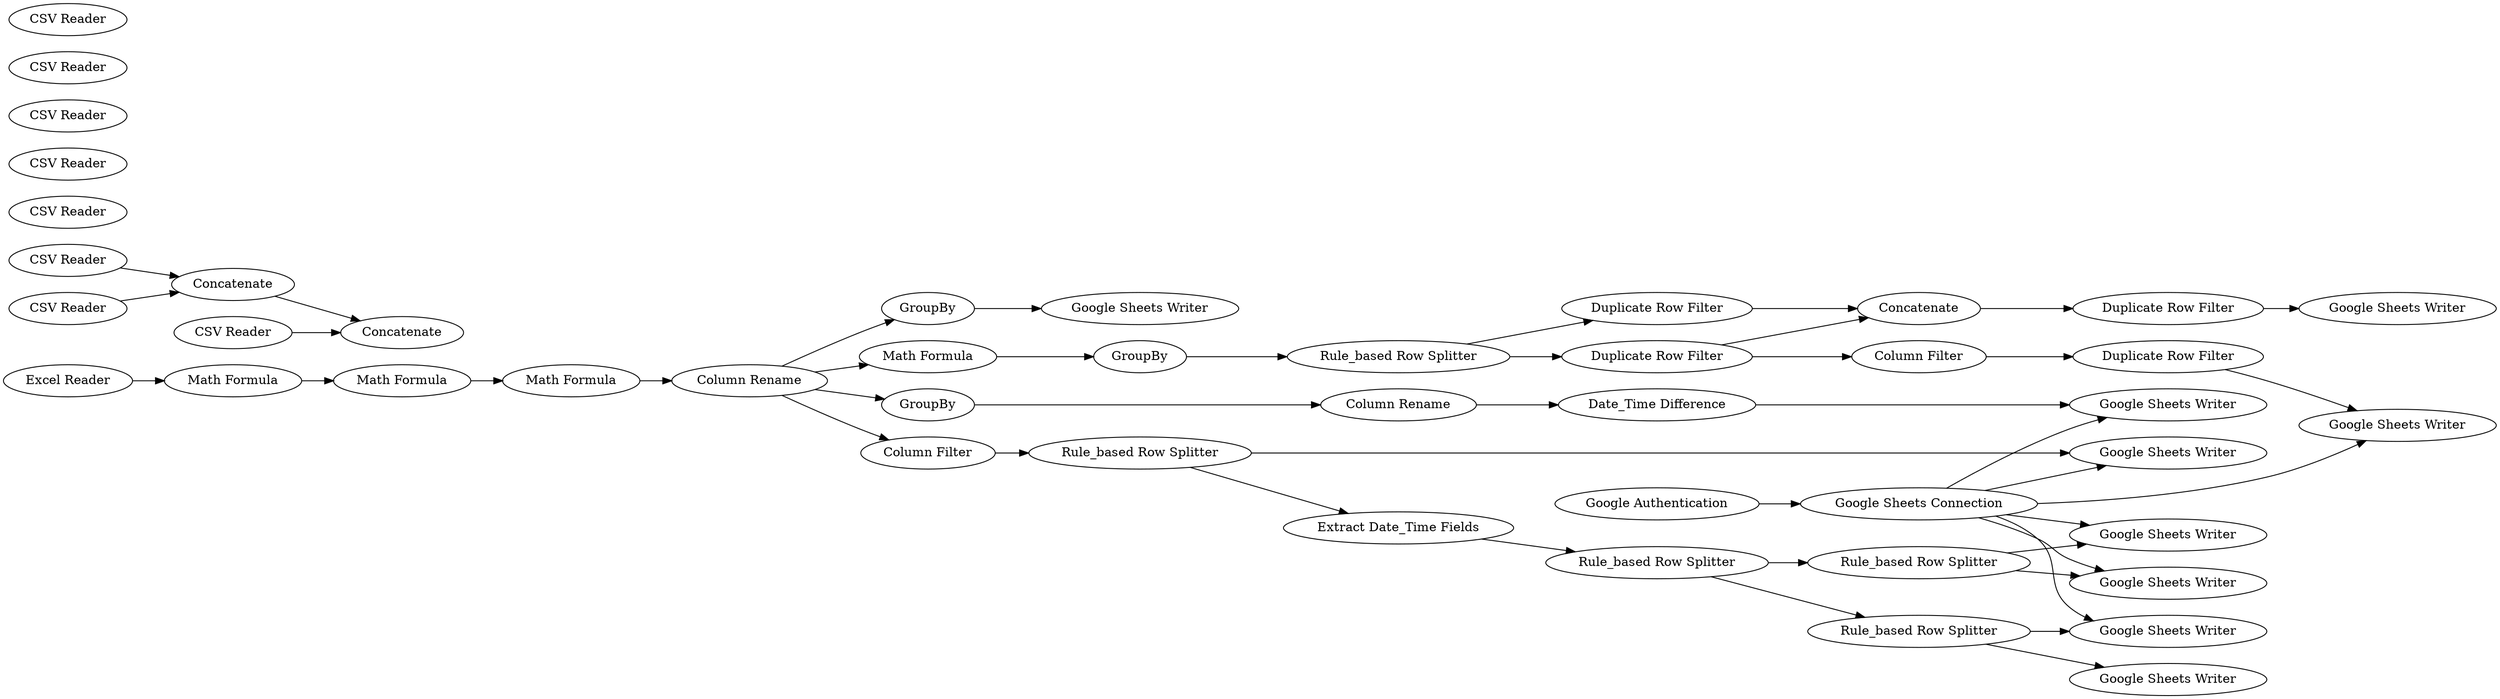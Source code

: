 digraph {
	1 [label="Excel Reader"]
	2 [label=GroupBy]
	3 [label=GroupBy]
	4 [label="Column Rename"]
	5 [label="Date_Time Difference"]
	6 [label="Math Formula"]
	7 [label="Math Formula"]
	8 [label="Math Formula"]
	9 [label="Column Rename"]
	10 [label=GroupBy]
	11 [label="Math Formula"]
	12 [label="Column Filter"]
	15 [label="Column Filter"]
	17 [label="Extract Date_Time Fields"]
	19 [label="Rule_based Row Splitter"]
	20 [label="Rule_based Row Splitter"]
	21 [label="Rule_based Row Splitter"]
	22 [label="Rule_based Row Splitter"]
	23 [label="Google Sheets Writer"]
	24 [label="Google Authentication"]
	25 [label="Google Sheets Connection"]
	26 [label="Google Sheets Writer"]
	27 [label="Google Sheets Writer"]
	28 [label="Google Sheets Writer"]
	29 [label="Google Sheets Writer"]
	30 [label="Google Sheets Writer"]
	31 [label="Google Sheets Writer"]
	32 [label="Google Sheets Writer"]
	33 [label="CSV Reader"]
	34 [label="CSV Reader"]
	35 [label="CSV Reader"]
	38 [label=Concatenate]
	39 [label=Concatenate]
	40 [label="CSV Reader"]
	41 [label="CSV Reader"]
	42 [label="CSV Reader"]
	43 [label="CSV Reader"]
	44 [label="CSV Reader"]
	47 [label="Duplicate Row Filter"]
	48 [label="Rule_based Row Splitter"]
	51 [label="Duplicate Row Filter"]
	52 [label="Duplicate Row Filter"]
	53 [label=Concatenate]
	54 [label="Duplicate Row Filter"]
	55 [label="Google Sheets Writer"]
	1 -> 6
	2 -> 23
	3 -> 4
	4 -> 5
	5 -> 26
	6 -> 7
	7 -> 8
	8 -> 9
	9 -> 11
	9 -> 15
	9 -> 3
	9 -> 2
	10 -> 48
	11 -> 10
	12 -> 47
	15 -> 21
	17 -> 19
	19 -> 22
	19 -> 20
	20 -> 31
	20 -> 32
	21 -> 17
	21 -> 28
	22 -> 30
	22 -> 29
	24 -> 25
	25 -> 27
	25 -> 26
	25 -> 29
	25 -> 28
	25 -> 31
	25 -> 30
	33 -> 38
	34 -> 39
	35 -> 38
	38 -> 39
	47 -> 27
	48 -> 51
	48 -> 52
	51 -> 53
	52 -> 53
	52 -> 12
	53 -> 54
	54 -> 55
	rankdir=LR
}
